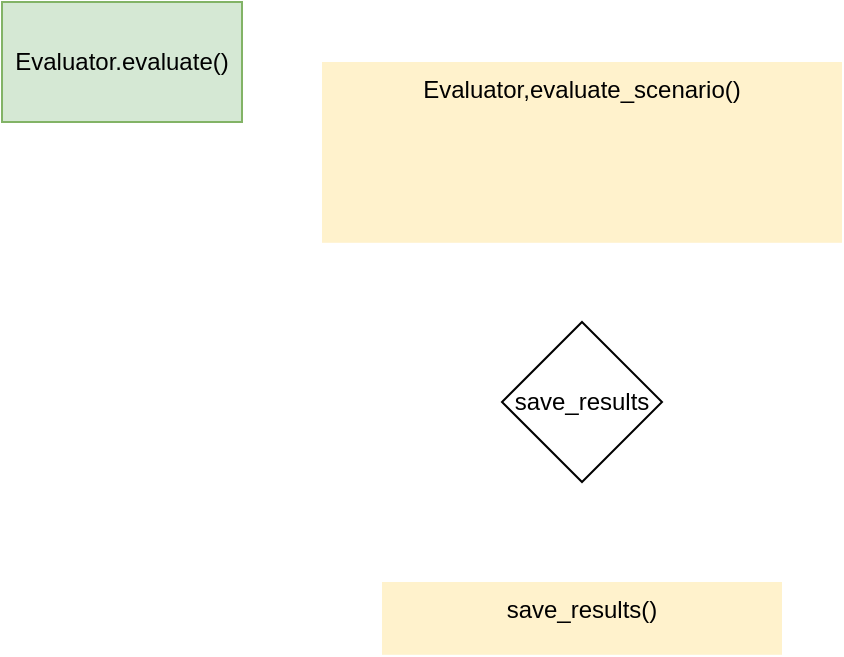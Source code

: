 <mxfile version="14.1.8" type="device"><diagram id="xgl8OtfF5_a-i1LUMv1l" name="Page-1"><mxGraphModel dx="1102" dy="820" grid="1" gridSize="10" guides="1" tooltips="1" connect="1" arrows="1" fold="1" page="1" pageScale="1" pageWidth="827" pageHeight="1169" math="0" shadow="0"><root><mxCell id="0"/><mxCell id="1" parent="0"/><mxCell id="otQLqwJ0-L18wicPFkrr-7" value="save_results()" style="whiteSpace=wrap;html=1;fillColor=#fff2cc;strokeColor=none;rounded=0;align=center;verticalAlign=top;container=1;" vertex="1" parent="1"><mxGeometry x="330" y="320" width="200" height="36.4" as="geometry"/></mxCell><mxCell id="otQLqwJ0-L18wicPFkrr-8" value="Evaluator,evaluate_scenario()" style="whiteSpace=wrap;html=1;fillColor=#fff2cc;strokeColor=none;rounded=0;align=center;verticalAlign=top;container=1;" vertex="1" collapsed="1" parent="1"><mxGeometry x="300" y="60" width="260" height="90.4" as="geometry"><mxRectangle x="120" y="20.8" width="410" height="419.2" as="alternateBounds"/></mxGeometry></mxCell><mxCell id="otQLqwJ0-L18wicPFkrr-9" value="DatabaseOptions" style="ellipse;whiteSpace=wrap;html=1;rounded=0;labelBackgroundColor=none;fillColor=#f8cecc;align=center;strokeColor=#b85450;" vertex="1" parent="otQLqwJ0-L18wicPFkrr-8"><mxGeometry x="10" y="35.2" width="120" height="80" as="geometry"/></mxCell><mxCell id="otQLqwJ0-L18wicPFkrr-10" value="ModelOptions" style="ellipse;whiteSpace=wrap;html=1;rounded=0;labelBackgroundColor=none;fillColor=#f8cecc;align=center;strokeColor=#b85450;" vertex="1" parent="otQLqwJ0-L18wicPFkrr-8"><mxGeometry x="145" y="35.2" width="120" height="80" as="geometry"/></mxCell><mxCell id="otQLqwJ0-L18wicPFkrr-11" value="Evaluator.evaluate()" style="rounded=0;whiteSpace=wrap;html=1;fillColor=#d5e8d4;strokeColor=#82b366;" vertex="1" parent="1"><mxGeometry x="140" y="30" width="120" height="60" as="geometry"/></mxCell><mxCell id="otQLqwJ0-L18wicPFkrr-12" value="save_results" style="rhombus;whiteSpace=wrap;html=1;" vertex="1" parent="1"><mxGeometry x="390" y="190" width="80" height="80" as="geometry"/></mxCell></root></mxGraphModel></diagram></mxfile>